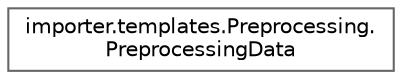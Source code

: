 digraph "Graphical Class Hierarchy"
{
 // LATEX_PDF_SIZE
  bgcolor="transparent";
  edge [fontname=Helvetica,fontsize=10,labelfontname=Helvetica,labelfontsize=10];
  node [fontname=Helvetica,fontsize=10,shape=box,height=0.2,width=0.4];
  rankdir="LR";
  Node0 [id="Node000000",label="importer.templates.Preprocessing.\lPreprocessingData",height=0.2,width=0.4,color="grey40", fillcolor="white", style="filled",URL="$classimporter_1_1templates_1_1_preprocessing_1_1_preprocessing_data.html",tooltip=" "];
}
